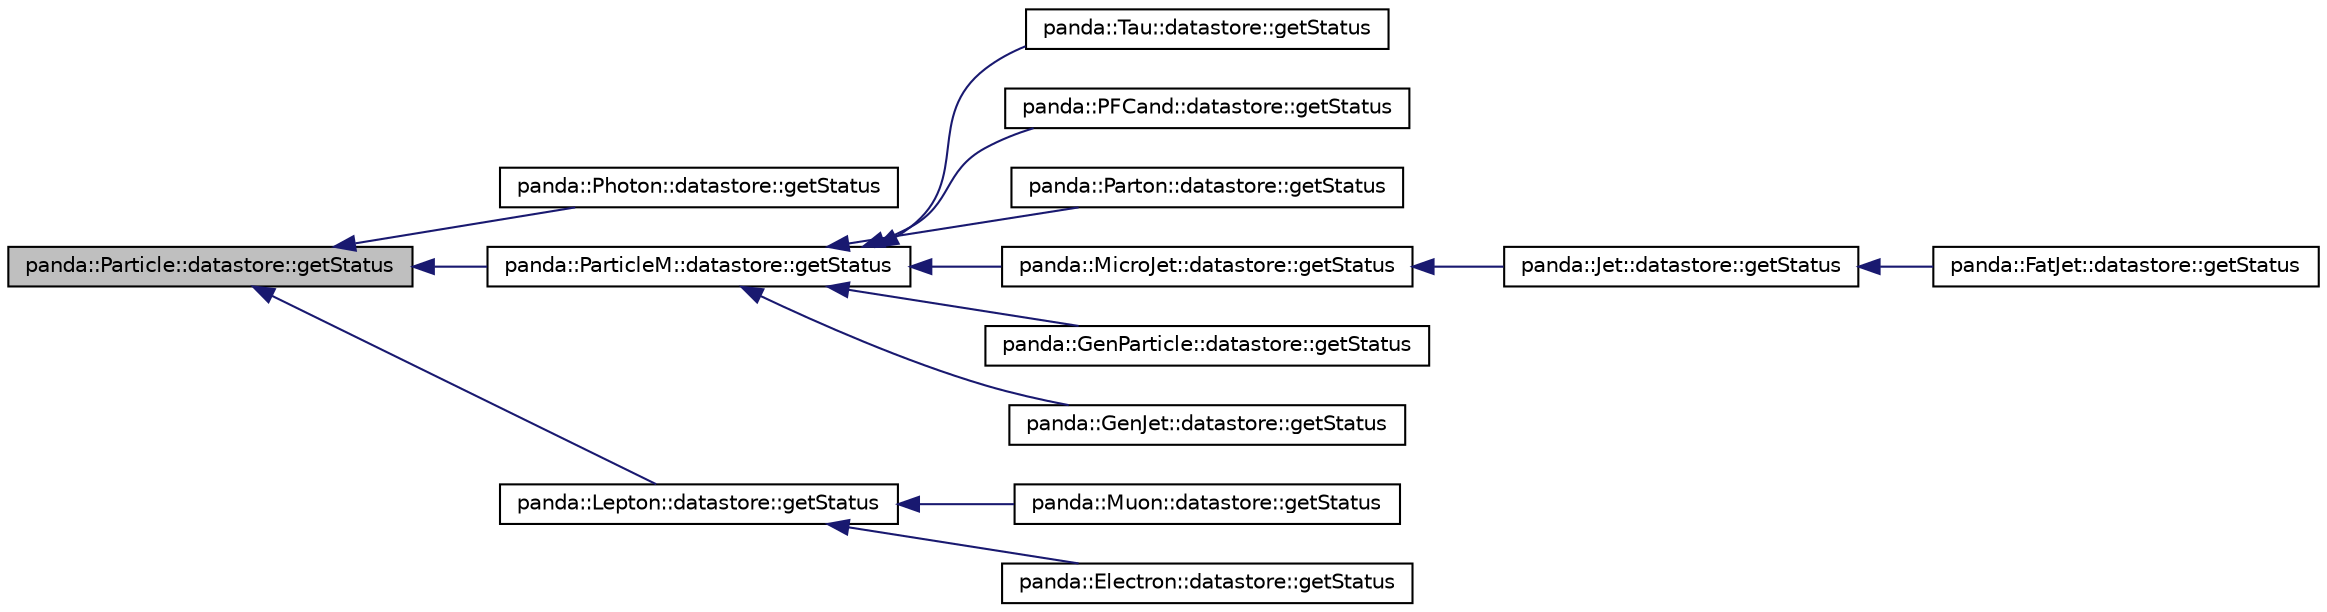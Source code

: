 digraph G
{
  edge [fontname="Helvetica",fontsize="10",labelfontname="Helvetica",labelfontsize="10"];
  node [fontname="Helvetica",fontsize="10",shape=record];
  rankdir=LR;
  Node1 [label="panda::Particle::datastore::getStatus",height=0.2,width=0.4,color="black", fillcolor="grey75", style="filled" fontcolor="black"];
  Node1 -> Node2 [dir=back,color="midnightblue",fontsize="10",style="solid"];
  Node2 [label="panda::Photon::datastore::getStatus",height=0.2,width=0.4,color="black", fillcolor="white", style="filled",URL="$structpanda_1_1Photon_1_1datastore.html#a3a0f1b3be1d8cfa4bb5d6a5a6a48997d"];
  Node1 -> Node3 [dir=back,color="midnightblue",fontsize="10",style="solid"];
  Node3 [label="panda::ParticleM::datastore::getStatus",height=0.2,width=0.4,color="black", fillcolor="white", style="filled",URL="$structpanda_1_1ParticleM_1_1datastore.html#a4069b8cdca5715ed6faf0a7907ea8386"];
  Node3 -> Node4 [dir=back,color="midnightblue",fontsize="10",style="solid"];
  Node4 [label="panda::Tau::datastore::getStatus",height=0.2,width=0.4,color="black", fillcolor="white", style="filled",URL="$structpanda_1_1Tau_1_1datastore.html#af6634c2974f07bafef20c5a49dfd4050"];
  Node3 -> Node5 [dir=back,color="midnightblue",fontsize="10",style="solid"];
  Node5 [label="panda::PFCand::datastore::getStatus",height=0.2,width=0.4,color="black", fillcolor="white", style="filled",URL="$structpanda_1_1PFCand_1_1datastore.html#a117b3a740a7d57118a35816456118685"];
  Node3 -> Node6 [dir=back,color="midnightblue",fontsize="10",style="solid"];
  Node6 [label="panda::Parton::datastore::getStatus",height=0.2,width=0.4,color="black", fillcolor="white", style="filled",URL="$structpanda_1_1Parton_1_1datastore.html#af82916b07ec783b268c2491cd5b374be"];
  Node3 -> Node7 [dir=back,color="midnightblue",fontsize="10",style="solid"];
  Node7 [label="panda::MicroJet::datastore::getStatus",height=0.2,width=0.4,color="black", fillcolor="white", style="filled",URL="$structpanda_1_1MicroJet_1_1datastore.html#ae893cdc52ad9ae8ffc8a8cea1cac1377"];
  Node7 -> Node8 [dir=back,color="midnightblue",fontsize="10",style="solid"];
  Node8 [label="panda::Jet::datastore::getStatus",height=0.2,width=0.4,color="black", fillcolor="white", style="filled",URL="$structpanda_1_1Jet_1_1datastore.html#ac3a9ecd013ec5d5bf94f71ff013e5491"];
  Node8 -> Node9 [dir=back,color="midnightblue",fontsize="10",style="solid"];
  Node9 [label="panda::FatJet::datastore::getStatus",height=0.2,width=0.4,color="black", fillcolor="white", style="filled",URL="$structpanda_1_1FatJet_1_1datastore.html#a83669574414333b1656878e0ec09c345"];
  Node3 -> Node10 [dir=back,color="midnightblue",fontsize="10",style="solid"];
  Node10 [label="panda::GenParticle::datastore::getStatus",height=0.2,width=0.4,color="black", fillcolor="white", style="filled",URL="$structpanda_1_1GenParticle_1_1datastore.html#af83451f0c94efe8daeb7769571e81aef"];
  Node3 -> Node11 [dir=back,color="midnightblue",fontsize="10",style="solid"];
  Node11 [label="panda::GenJet::datastore::getStatus",height=0.2,width=0.4,color="black", fillcolor="white", style="filled",URL="$structpanda_1_1GenJet_1_1datastore.html#a38a95477762b562ae4a6f2487e2c26ff"];
  Node1 -> Node12 [dir=back,color="midnightblue",fontsize="10",style="solid"];
  Node12 [label="panda::Lepton::datastore::getStatus",height=0.2,width=0.4,color="black", fillcolor="white", style="filled",URL="$structpanda_1_1Lepton_1_1datastore.html#a44602d14a45e9a23ffdb02f9dfa7e018"];
  Node12 -> Node13 [dir=back,color="midnightblue",fontsize="10",style="solid"];
  Node13 [label="panda::Muon::datastore::getStatus",height=0.2,width=0.4,color="black", fillcolor="white", style="filled",URL="$structpanda_1_1Muon_1_1datastore.html#aa1c3edc46b6ca55e9b77634cdd0e6684"];
  Node12 -> Node14 [dir=back,color="midnightblue",fontsize="10",style="solid"];
  Node14 [label="panda::Electron::datastore::getStatus",height=0.2,width=0.4,color="black", fillcolor="white", style="filled",URL="$structpanda_1_1Electron_1_1datastore.html#aca8cd939bbe2edf7b152348364b1ac4c"];
}
